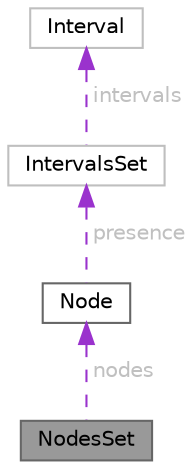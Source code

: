 digraph "NodesSet"
{
 // LATEX_PDF_SIZE
  bgcolor="transparent";
  edge [fontname=Helvetica,fontsize=10,labelfontname=Helvetica,labelfontsize=10];
  node [fontname=Helvetica,fontsize=10,shape=box,height=0.2,width=0.4];
  Node1 [id="Node000001",label="NodesSet",height=0.2,width=0.4,color="gray40", fillcolor="grey60", style="filled", fontcolor="black",tooltip="The structure of a set of nodes in a StreamGraph."];
  Node2 -> Node1 [id="edge1_Node000001_Node000002",dir="back",color="darkorchid3",style="dashed",tooltip=" ",label=" nodes",fontcolor="grey" ];
  Node2 [id="Node000002",label="Node",height=0.2,width=0.4,color="gray40", fillcolor="white", style="filled",URL="$structNode.html",tooltip="The structure of a node in a StreamGraph."];
  Node3 -> Node2 [id="edge2_Node000002_Node000003",dir="back",color="darkorchid3",style="dashed",tooltip=" ",label=" presence",fontcolor="grey" ];
  Node3 [id="Node000003",label="IntervalsSet",height=0.2,width=0.4,color="grey75", fillcolor="white", style="filled",URL="$structIntervalsSet.html",tooltip=" "];
  Node4 -> Node3 [id="edge3_Node000003_Node000004",dir="back",color="darkorchid3",style="dashed",tooltip=" ",label=" intervals",fontcolor="grey" ];
  Node4 [id="Node000004",label="Interval",height=0.2,width=0.4,color="grey75", fillcolor="white", style="filled",URL="$structInterval.html",tooltip=" "];
}
